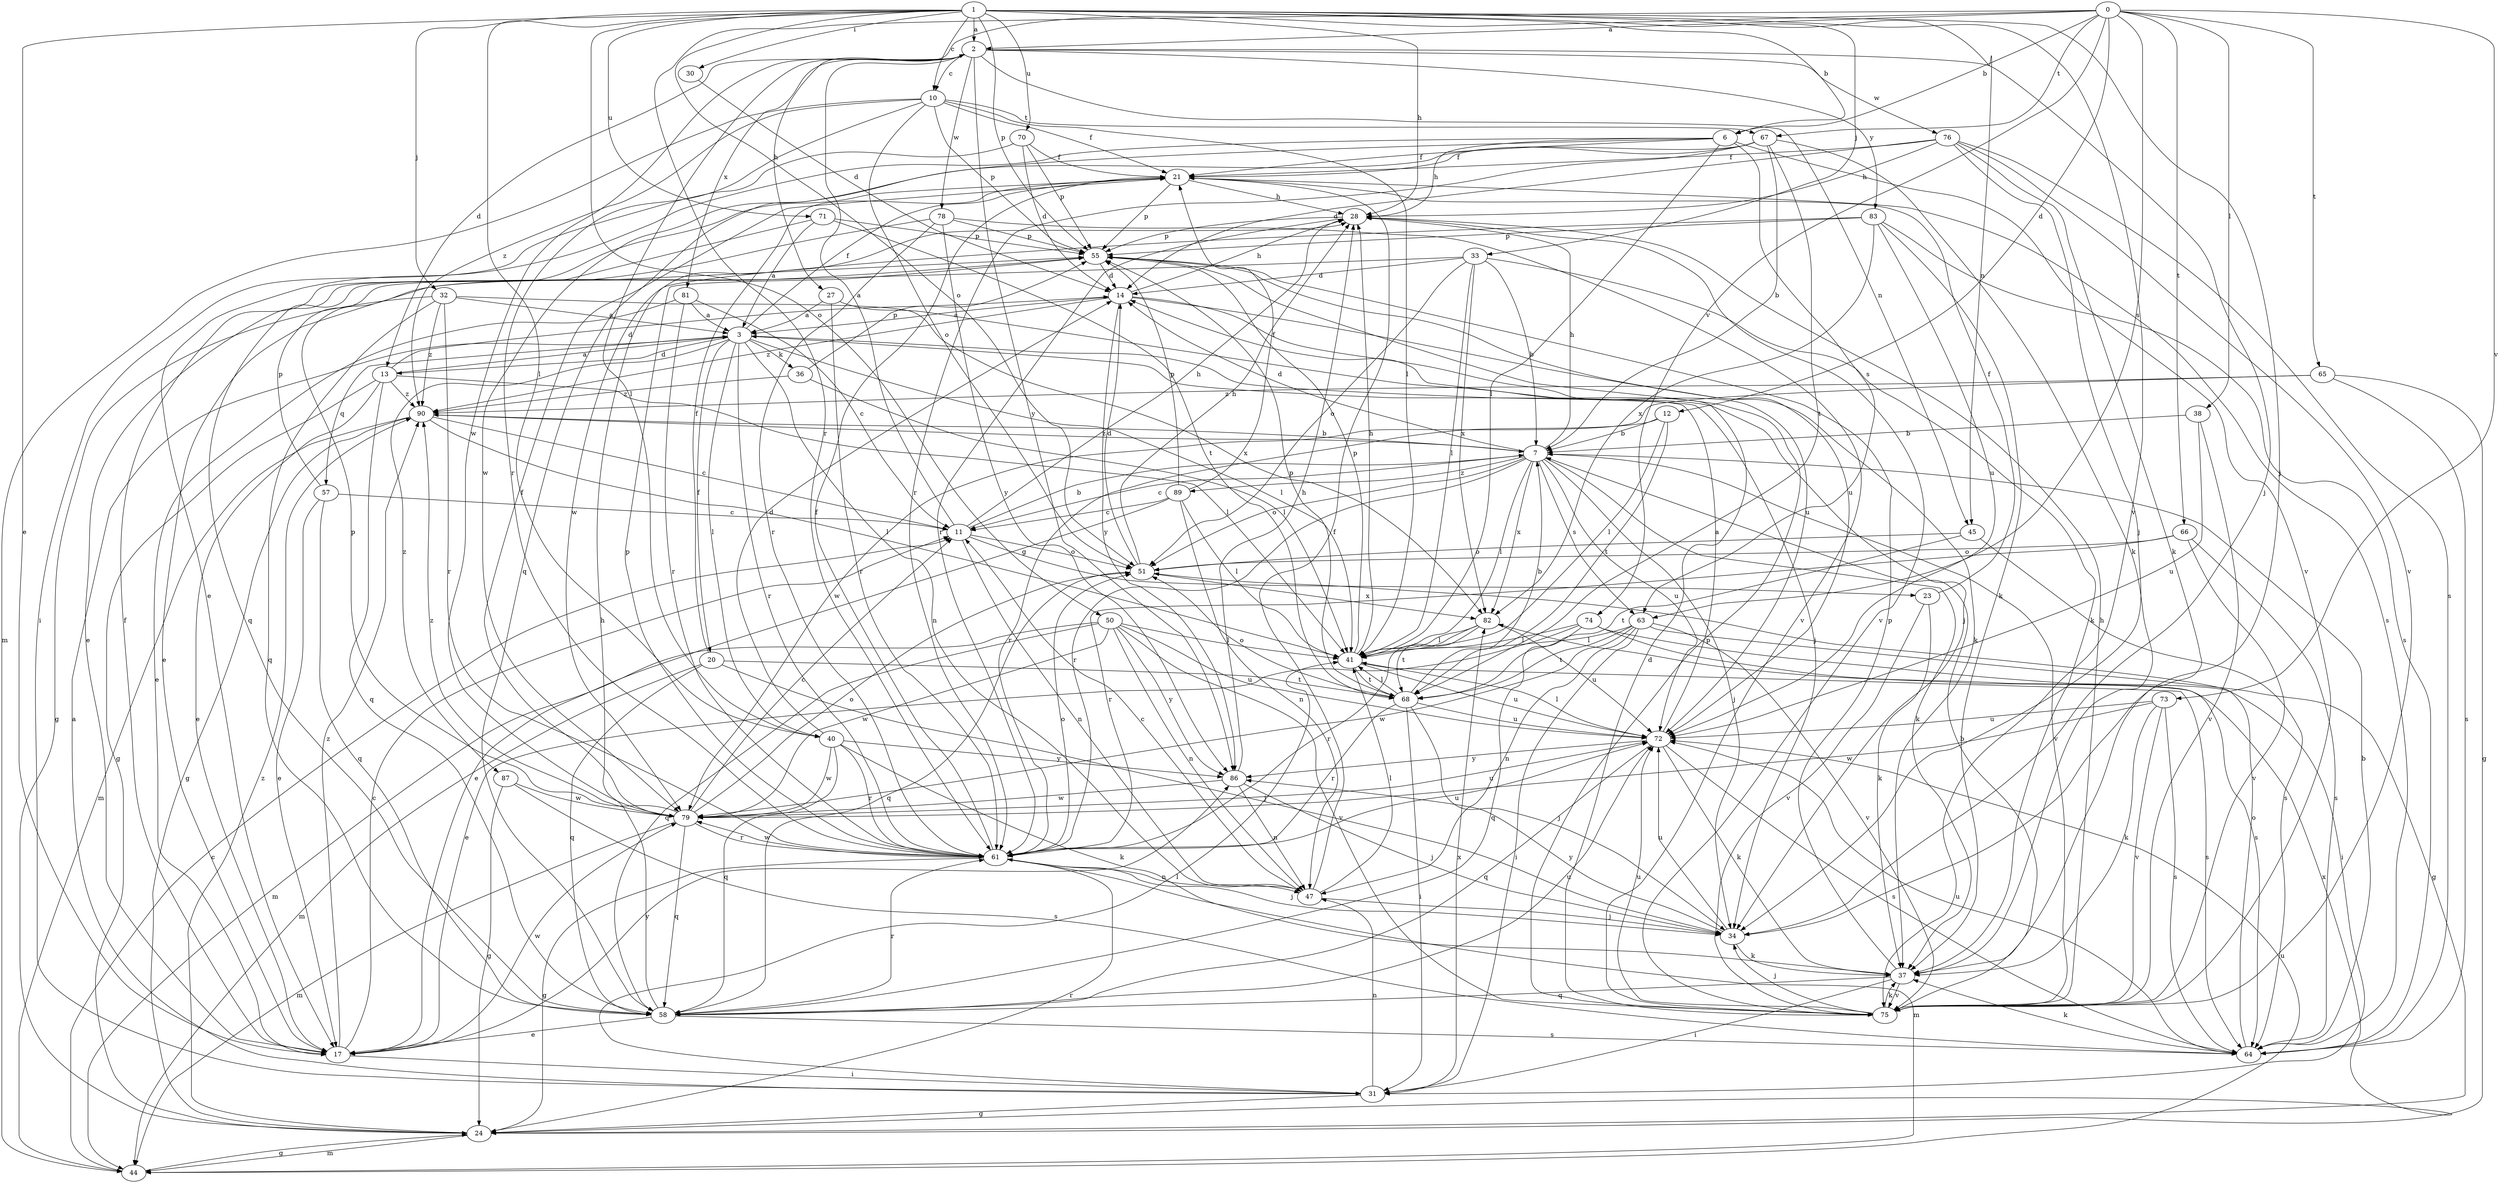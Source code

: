strict digraph  {
0;
1;
2;
3;
6;
7;
10;
11;
12;
13;
14;
17;
20;
21;
23;
24;
27;
28;
30;
31;
32;
33;
34;
36;
37;
38;
40;
41;
44;
45;
47;
50;
51;
55;
57;
58;
61;
63;
64;
65;
66;
67;
68;
70;
71;
72;
73;
74;
75;
76;
78;
79;
81;
82;
83;
86;
87;
89;
90;
0 -> 2  [label=a];
0 -> 6  [label=b];
0 -> 12  [label=d];
0 -> 27  [label=h];
0 -> 38  [label=l];
0 -> 61  [label=r];
0 -> 63  [label=s];
0 -> 65  [label=t];
0 -> 66  [label=t];
0 -> 67  [label=t];
0 -> 73  [label=v];
0 -> 74  [label=v];
1 -> 2  [label=a];
1 -> 6  [label=b];
1 -> 10  [label=c];
1 -> 17  [label=e];
1 -> 28  [label=h];
1 -> 30  [label=i];
1 -> 32  [label=j];
1 -> 33  [label=j];
1 -> 34  [label=j];
1 -> 40  [label=l];
1 -> 45  [label=n];
1 -> 50  [label=o];
1 -> 51  [label=o];
1 -> 55  [label=p];
1 -> 70  [label=u];
1 -> 71  [label=u];
1 -> 75  [label=v];
2 -> 10  [label=c];
2 -> 13  [label=d];
2 -> 34  [label=j];
2 -> 40  [label=l];
2 -> 45  [label=n];
2 -> 76  [label=w];
2 -> 78  [label=w];
2 -> 79  [label=w];
2 -> 81  [label=x];
2 -> 83  [label=y];
2 -> 86  [label=y];
3 -> 13  [label=d];
3 -> 20  [label=f];
3 -> 21  [label=f];
3 -> 34  [label=j];
3 -> 36  [label=k];
3 -> 40  [label=l];
3 -> 41  [label=l];
3 -> 47  [label=n];
3 -> 57  [label=q];
3 -> 61  [label=r];
3 -> 87  [label=z];
6 -> 17  [label=e];
6 -> 21  [label=f];
6 -> 28  [label=h];
6 -> 41  [label=l];
6 -> 58  [label=q];
6 -> 63  [label=s];
6 -> 75  [label=v];
7 -> 11  [label=c];
7 -> 14  [label=d];
7 -> 28  [label=h];
7 -> 34  [label=j];
7 -> 37  [label=k];
7 -> 41  [label=l];
7 -> 51  [label=o];
7 -> 61  [label=r];
7 -> 63  [label=s];
7 -> 72  [label=u];
7 -> 75  [label=v];
7 -> 82  [label=x];
7 -> 89  [label=z];
7 -> 90  [label=z];
10 -> 21  [label=f];
10 -> 41  [label=l];
10 -> 44  [label=m];
10 -> 51  [label=o];
10 -> 55  [label=p];
10 -> 61  [label=r];
10 -> 67  [label=t];
10 -> 90  [label=z];
11 -> 2  [label=a];
11 -> 7  [label=b];
11 -> 23  [label=g];
11 -> 28  [label=h];
11 -> 47  [label=n];
11 -> 51  [label=o];
12 -> 7  [label=b];
12 -> 41  [label=l];
12 -> 61  [label=r];
12 -> 68  [label=t];
13 -> 3  [label=a];
13 -> 14  [label=d];
13 -> 17  [label=e];
13 -> 24  [label=g];
13 -> 41  [label=l];
13 -> 58  [label=q];
13 -> 90  [label=z];
14 -> 3  [label=a];
14 -> 28  [label=h];
14 -> 37  [label=k];
14 -> 72  [label=u];
14 -> 86  [label=y];
14 -> 90  [label=z];
17 -> 11  [label=c];
17 -> 21  [label=f];
17 -> 31  [label=i];
17 -> 79  [label=w];
17 -> 86  [label=y];
17 -> 90  [label=z];
20 -> 21  [label=f];
20 -> 34  [label=j];
20 -> 44  [label=m];
20 -> 58  [label=q];
20 -> 68  [label=t];
21 -> 28  [label=h];
21 -> 55  [label=p];
21 -> 64  [label=s];
23 -> 21  [label=f];
23 -> 37  [label=k];
23 -> 75  [label=v];
24 -> 44  [label=m];
24 -> 61  [label=r];
24 -> 82  [label=x];
24 -> 90  [label=z];
27 -> 3  [label=a];
27 -> 34  [label=j];
27 -> 61  [label=r];
28 -> 55  [label=p];
28 -> 61  [label=r];
28 -> 75  [label=v];
30 -> 14  [label=d];
31 -> 3  [label=a];
31 -> 24  [label=g];
31 -> 41  [label=l];
31 -> 47  [label=n];
31 -> 82  [label=x];
32 -> 3  [label=a];
32 -> 24  [label=g];
32 -> 58  [label=q];
32 -> 61  [label=r];
32 -> 82  [label=x];
32 -> 90  [label=z];
33 -> 7  [label=b];
33 -> 14  [label=d];
33 -> 17  [label=e];
33 -> 37  [label=k];
33 -> 41  [label=l];
33 -> 51  [label=o];
33 -> 82  [label=x];
34 -> 37  [label=k];
34 -> 72  [label=u];
34 -> 86  [label=y];
36 -> 41  [label=l];
36 -> 55  [label=p];
36 -> 90  [label=z];
37 -> 31  [label=i];
37 -> 55  [label=p];
37 -> 58  [label=q];
37 -> 75  [label=v];
38 -> 7  [label=b];
38 -> 72  [label=u];
38 -> 75  [label=v];
40 -> 14  [label=d];
40 -> 37  [label=k];
40 -> 58  [label=q];
40 -> 61  [label=r];
40 -> 79  [label=w];
40 -> 86  [label=y];
41 -> 28  [label=h];
41 -> 55  [label=p];
41 -> 64  [label=s];
41 -> 68  [label=t];
41 -> 72  [label=u];
44 -> 11  [label=c];
44 -> 24  [label=g];
44 -> 72  [label=u];
45 -> 51  [label=o];
45 -> 64  [label=s];
45 -> 68  [label=t];
47 -> 11  [label=c];
47 -> 21  [label=f];
47 -> 34  [label=j];
47 -> 41  [label=l];
50 -> 41  [label=l];
50 -> 44  [label=m];
50 -> 47  [label=n];
50 -> 58  [label=q];
50 -> 72  [label=u];
50 -> 75  [label=v];
50 -> 79  [label=w];
50 -> 86  [label=y];
51 -> 14  [label=d];
51 -> 28  [label=h];
51 -> 58  [label=q];
51 -> 82  [label=x];
55 -> 14  [label=d];
55 -> 72  [label=u];
57 -> 11  [label=c];
57 -> 17  [label=e];
57 -> 55  [label=p];
57 -> 58  [label=q];
58 -> 17  [label=e];
58 -> 28  [label=h];
58 -> 61  [label=r];
58 -> 64  [label=s];
58 -> 72  [label=u];
61 -> 21  [label=f];
61 -> 24  [label=g];
61 -> 34  [label=j];
61 -> 44  [label=m];
61 -> 47  [label=n];
61 -> 51  [label=o];
61 -> 55  [label=p];
61 -> 72  [label=u];
61 -> 79  [label=w];
63 -> 24  [label=g];
63 -> 31  [label=i];
63 -> 41  [label=l];
63 -> 47  [label=n];
63 -> 68  [label=t];
63 -> 75  [label=v];
63 -> 79  [label=w];
64 -> 7  [label=b];
64 -> 37  [label=k];
64 -> 51  [label=o];
64 -> 72  [label=u];
65 -> 24  [label=g];
65 -> 64  [label=s];
65 -> 79  [label=w];
65 -> 90  [label=z];
66 -> 51  [label=o];
66 -> 61  [label=r];
66 -> 64  [label=s];
66 -> 75  [label=v];
67 -> 7  [label=b];
67 -> 21  [label=f];
67 -> 37  [label=k];
67 -> 61  [label=r];
67 -> 68  [label=t];
67 -> 79  [label=w];
68 -> 7  [label=b];
68 -> 31  [label=i];
68 -> 34  [label=j];
68 -> 41  [label=l];
68 -> 51  [label=o];
68 -> 55  [label=p];
68 -> 61  [label=r];
68 -> 72  [label=u];
70 -> 14  [label=d];
70 -> 21  [label=f];
70 -> 31  [label=i];
70 -> 55  [label=p];
71 -> 3  [label=a];
71 -> 17  [label=e];
71 -> 55  [label=p];
71 -> 68  [label=t];
72 -> 3  [label=a];
72 -> 37  [label=k];
72 -> 41  [label=l];
72 -> 58  [label=q];
72 -> 64  [label=s];
72 -> 86  [label=y];
73 -> 37  [label=k];
73 -> 64  [label=s];
73 -> 72  [label=u];
73 -> 75  [label=v];
73 -> 79  [label=w];
74 -> 17  [label=e];
74 -> 31  [label=i];
74 -> 41  [label=l];
74 -> 58  [label=q];
74 -> 64  [label=s];
75 -> 7  [label=b];
75 -> 14  [label=d];
75 -> 28  [label=h];
75 -> 34  [label=j];
75 -> 37  [label=k];
75 -> 55  [label=p];
75 -> 72  [label=u];
76 -> 14  [label=d];
76 -> 21  [label=f];
76 -> 28  [label=h];
76 -> 34  [label=j];
76 -> 37  [label=k];
76 -> 64  [label=s];
76 -> 75  [label=v];
78 -> 55  [label=p];
78 -> 58  [label=q];
78 -> 61  [label=r];
78 -> 75  [label=v];
78 -> 86  [label=y];
79 -> 11  [label=c];
79 -> 21  [label=f];
79 -> 44  [label=m];
79 -> 51  [label=o];
79 -> 55  [label=p];
79 -> 58  [label=q];
79 -> 61  [label=r];
79 -> 72  [label=u];
79 -> 90  [label=z];
81 -> 3  [label=a];
81 -> 11  [label=c];
81 -> 17  [label=e];
81 -> 61  [label=r];
82 -> 41  [label=l];
82 -> 61  [label=r];
82 -> 68  [label=t];
82 -> 72  [label=u];
83 -> 37  [label=k];
83 -> 55  [label=p];
83 -> 64  [label=s];
83 -> 72  [label=u];
83 -> 79  [label=w];
83 -> 82  [label=x];
86 -> 28  [label=h];
86 -> 34  [label=j];
86 -> 47  [label=n];
86 -> 79  [label=w];
87 -> 24  [label=g];
87 -> 64  [label=s];
87 -> 79  [label=w];
89 -> 11  [label=c];
89 -> 17  [label=e];
89 -> 21  [label=f];
89 -> 41  [label=l];
89 -> 47  [label=n];
89 -> 55  [label=p];
90 -> 7  [label=b];
90 -> 11  [label=c];
90 -> 24  [label=g];
90 -> 41  [label=l];
90 -> 44  [label=m];
}

